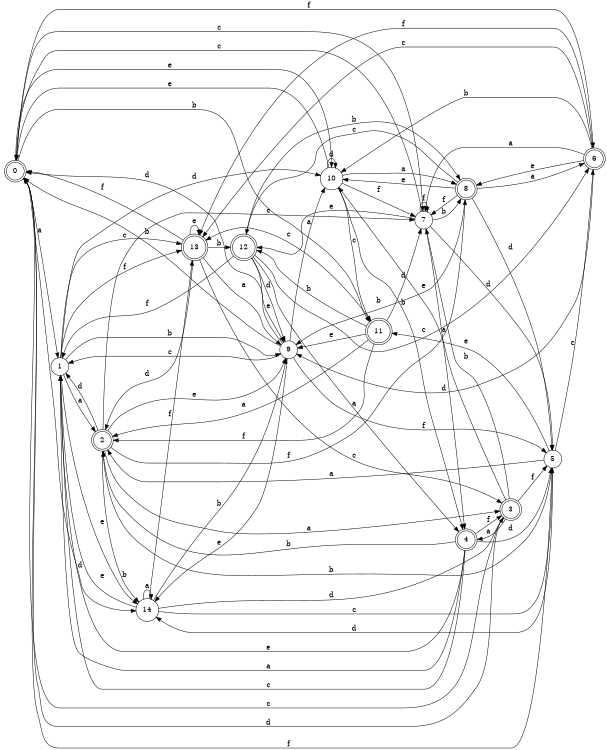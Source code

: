 digraph n12_1 {
__start0 [label="" shape="none"];

rankdir=LR;
size="8,5";

s0 [style="rounded,filled", color="black", fillcolor="white" shape="doublecircle", label="0"];
s1 [style="filled", color="black", fillcolor="white" shape="circle", label="1"];
s2 [style="rounded,filled", color="black", fillcolor="white" shape="doublecircle", label="2"];
s3 [style="rounded,filled", color="black", fillcolor="white" shape="doublecircle", label="3"];
s4 [style="rounded,filled", color="black", fillcolor="white" shape="doublecircle", label="4"];
s5 [style="filled", color="black", fillcolor="white" shape="circle", label="5"];
s6 [style="rounded,filled", color="black", fillcolor="white" shape="doublecircle", label="6"];
s7 [style="filled", color="black", fillcolor="white" shape="circle", label="7"];
s8 [style="rounded,filled", color="black", fillcolor="white" shape="doublecircle", label="8"];
s9 [style="filled", color="black", fillcolor="white" shape="circle", label="9"];
s10 [style="filled", color="black", fillcolor="white" shape="circle", label="10"];
s11 [style="rounded,filled", color="black", fillcolor="white" shape="doublecircle", label="11"];
s12 [style="rounded,filled", color="black", fillcolor="white" shape="doublecircle", label="12"];
s13 [style="rounded,filled", color="black", fillcolor="white" shape="doublecircle", label="13"];
s14 [style="filled", color="black", fillcolor="white" shape="circle", label="14"];
s0 -> s1 [label="a"];
s0 -> s11 [label="b"];
s0 -> s7 [label="c"];
s0 -> s14 [label="d"];
s0 -> s10 [label="e"];
s0 -> s6 [label="f"];
s1 -> s2 [label="a"];
s1 -> s9 [label="b"];
s1 -> s13 [label="c"];
s1 -> s10 [label="d"];
s1 -> s14 [label="e"];
s1 -> s13 [label="f"];
s2 -> s3 [label="a"];
s2 -> s14 [label="b"];
s2 -> s7 [label="c"];
s2 -> s1 [label="d"];
s2 -> s9 [label="e"];
s2 -> s8 [label="f"];
s3 -> s4 [label="a"];
s3 -> s7 [label="b"];
s3 -> s0 [label="c"];
s3 -> s0 [label="d"];
s3 -> s10 [label="e"];
s3 -> s5 [label="f"];
s4 -> s1 [label="a"];
s4 -> s2 [label="b"];
s4 -> s1 [label="c"];
s4 -> s5 [label="d"];
s4 -> s1 [label="e"];
s4 -> s3 [label="f"];
s5 -> s2 [label="a"];
s5 -> s2 [label="b"];
s5 -> s6 [label="c"];
s5 -> s14 [label="d"];
s5 -> s11 [label="e"];
s5 -> s0 [label="f"];
s6 -> s7 [label="a"];
s6 -> s10 [label="b"];
s6 -> s13 [label="c"];
s6 -> s9 [label="d"];
s6 -> s8 [label="e"];
s6 -> s13 [label="f"];
s7 -> s4 [label="a"];
s7 -> s8 [label="b"];
s7 -> s0 [label="c"];
s7 -> s5 [label="d"];
s7 -> s12 [label="e"];
s7 -> s7 [label="f"];
s8 -> s6 [label="a"];
s8 -> s9 [label="b"];
s8 -> s12 [label="c"];
s8 -> s5 [label="d"];
s8 -> s10 [label="e"];
s8 -> s7 [label="f"];
s9 -> s10 [label="a"];
s9 -> s0 [label="b"];
s9 -> s1 [label="c"];
s9 -> s0 [label="d"];
s9 -> s14 [label="e"];
s9 -> s5 [label="f"];
s10 -> s8 [label="a"];
s10 -> s4 [label="b"];
s10 -> s11 [label="c"];
s10 -> s10 [label="d"];
s10 -> s0 [label="e"];
s10 -> s7 [label="f"];
s11 -> s2 [label="a"];
s11 -> s12 [label="b"];
s11 -> s13 [label="c"];
s11 -> s7 [label="d"];
s11 -> s9 [label="e"];
s11 -> s2 [label="f"];
s12 -> s4 [label="a"];
s12 -> s8 [label="b"];
s12 -> s6 [label="c"];
s12 -> s9 [label="d"];
s12 -> s9 [label="e"];
s12 -> s1 [label="f"];
s13 -> s9 [label="a"];
s13 -> s12 [label="b"];
s13 -> s3 [label="c"];
s13 -> s2 [label="d"];
s13 -> s13 [label="e"];
s13 -> s0 [label="f"];
s14 -> s14 [label="a"];
s14 -> s9 [label="b"];
s14 -> s5 [label="c"];
s14 -> s3 [label="d"];
s14 -> s1 [label="e"];
s14 -> s13 [label="f"];

}